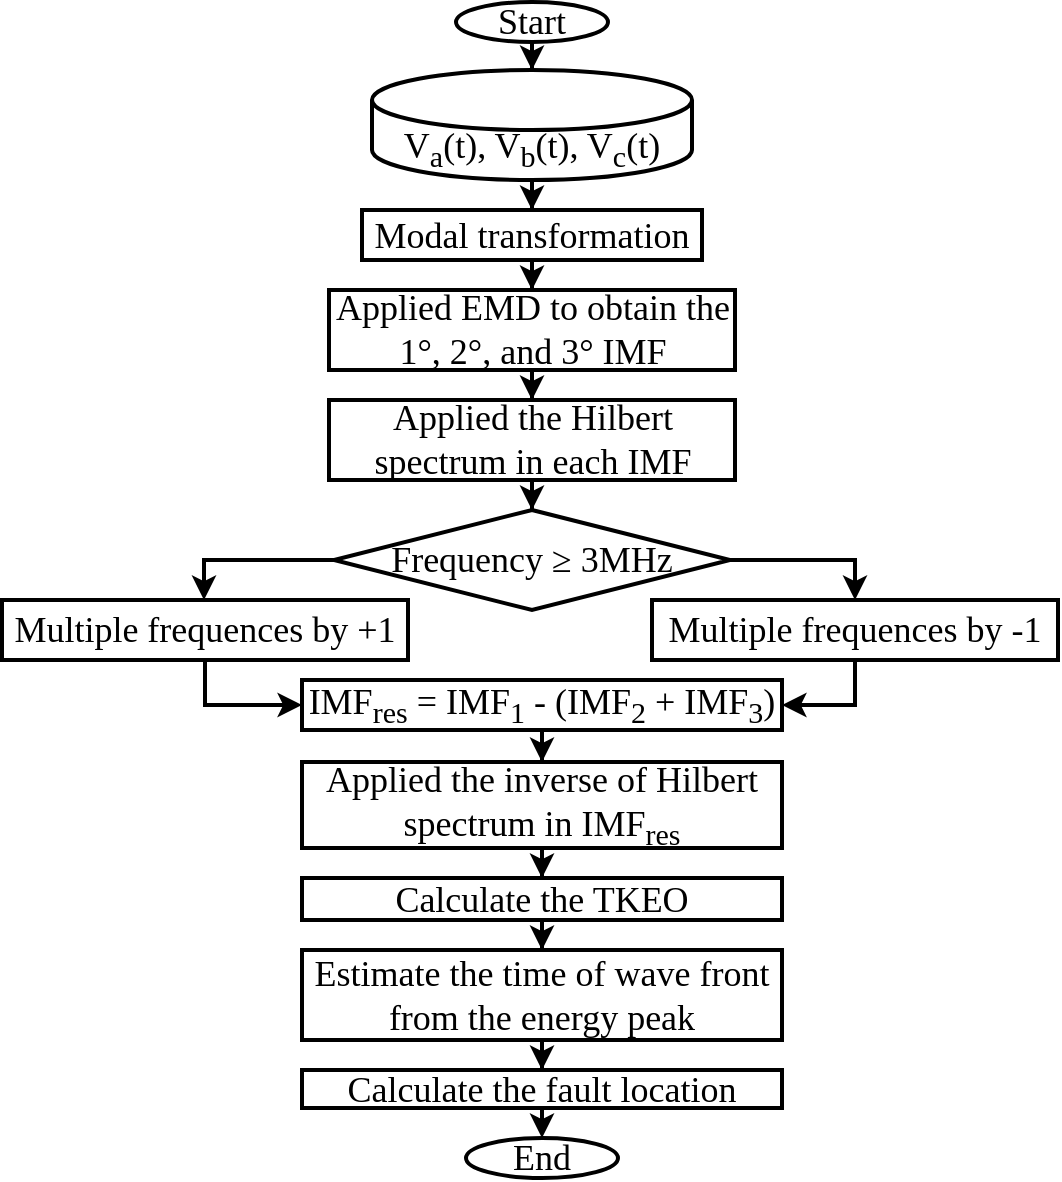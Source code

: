 <mxfile version="24.8.3">
  <diagram name="Página-1" id="0zwEAk_isAbfg22mW7ZQ">
    <mxGraphModel dx="1252" dy="694" grid="1" gridSize="5" guides="1" tooltips="1" connect="1" arrows="1" fold="1" page="1" pageScale="1" pageWidth="827" pageHeight="1169" math="0" shadow="0">
      <root>
        <mxCell id="0" />
        <mxCell id="1" parent="0" />
        <mxCell id="dHt0ZBcLm3qYKbVKPIH8-21" value="" style="edgeStyle=orthogonalEdgeStyle;rounded=0;orthogonalLoop=1;jettySize=auto;html=1;strokeWidth=2;" edge="1" parent="1" source="dHt0ZBcLm3qYKbVKPIH8-1" target="dHt0ZBcLm3qYKbVKPIH8-3">
          <mxGeometry relative="1" as="geometry" />
        </mxCell>
        <mxCell id="dHt0ZBcLm3qYKbVKPIH8-1" value="&lt;font style=&quot;font-size: 18px;&quot; face=&quot;Times New Roman&quot;&gt;Start&lt;/font&gt;" style="ellipse;whiteSpace=wrap;html=1;strokeWidth=2;" vertex="1" parent="1">
          <mxGeometry x="522" y="81" width="76" height="20" as="geometry" />
        </mxCell>
        <mxCell id="dHt0ZBcLm3qYKbVKPIH8-22" value="" style="edgeStyle=orthogonalEdgeStyle;rounded=0;orthogonalLoop=1;jettySize=auto;html=1;strokeWidth=2;" edge="1" parent="1" source="dHt0ZBcLm3qYKbVKPIH8-3" target="dHt0ZBcLm3qYKbVKPIH8-4">
          <mxGeometry relative="1" as="geometry" />
        </mxCell>
        <mxCell id="dHt0ZBcLm3qYKbVKPIH8-3" value="&lt;font style=&quot;font-size: 18px;&quot; face=&quot;Times New Roman&quot;&gt;V&lt;sub&gt;a&lt;/sub&gt;(t), V&lt;sub&gt;b&lt;/sub&gt;(t), V&lt;sub&gt;c&lt;/sub&gt;(t)&lt;/font&gt;" style="shape=cylinder3;whiteSpace=wrap;html=1;boundedLbl=1;backgroundOutline=1;size=15;strokeWidth=2;" vertex="1" parent="1">
          <mxGeometry x="480" y="115" width="160" height="55" as="geometry" />
        </mxCell>
        <mxCell id="dHt0ZBcLm3qYKbVKPIH8-24" value="" style="edgeStyle=orthogonalEdgeStyle;rounded=0;orthogonalLoop=1;jettySize=auto;html=1;strokeWidth=2;" edge="1" parent="1" source="dHt0ZBcLm3qYKbVKPIH8-4" target="dHt0ZBcLm3qYKbVKPIH8-5">
          <mxGeometry relative="1" as="geometry" />
        </mxCell>
        <mxCell id="dHt0ZBcLm3qYKbVKPIH8-4" value="&lt;font face=&quot;Times New Roman&quot; style=&quot;font-size: 18px;&quot;&gt;Modal transformation&lt;/font&gt;" style="rounded=0;whiteSpace=wrap;html=1;strokeWidth=2;" vertex="1" parent="1">
          <mxGeometry x="475" y="185" width="170" height="25" as="geometry" />
        </mxCell>
        <mxCell id="dHt0ZBcLm3qYKbVKPIH8-25" value="" style="edgeStyle=orthogonalEdgeStyle;rounded=0;orthogonalLoop=1;jettySize=auto;html=1;strokeWidth=2;" edge="1" parent="1" source="dHt0ZBcLm3qYKbVKPIH8-5" target="dHt0ZBcLm3qYKbVKPIH8-6">
          <mxGeometry relative="1" as="geometry" />
        </mxCell>
        <mxCell id="dHt0ZBcLm3qYKbVKPIH8-5" value="&lt;font face=&quot;Times New Roman&quot; style=&quot;font-size: 18px;&quot;&gt;Applied EMD to obtain the 1°, 2°, and 3° IMF&lt;/font&gt;" style="rounded=0;whiteSpace=wrap;html=1;strokeWidth=2;" vertex="1" parent="1">
          <mxGeometry x="458.5" y="225" width="203" height="40" as="geometry" />
        </mxCell>
        <mxCell id="dHt0ZBcLm3qYKbVKPIH8-26" value="" style="edgeStyle=orthogonalEdgeStyle;rounded=0;orthogonalLoop=1;jettySize=auto;html=1;strokeWidth=2;" edge="1" parent="1" source="dHt0ZBcLm3qYKbVKPIH8-6" target="dHt0ZBcLm3qYKbVKPIH8-16">
          <mxGeometry relative="1" as="geometry" />
        </mxCell>
        <mxCell id="dHt0ZBcLm3qYKbVKPIH8-6" value="&lt;font face=&quot;Times New Roman&quot; style=&quot;font-size: 18px;&quot;&gt;Applied the Hilbert spectrum in each IMF&lt;/font&gt;" style="rounded=0;whiteSpace=wrap;html=1;strokeWidth=2;" vertex="1" parent="1">
          <mxGeometry x="458.5" y="280" width="203" height="40" as="geometry" />
        </mxCell>
        <mxCell id="dHt0ZBcLm3qYKbVKPIH8-29" style="edgeStyle=orthogonalEdgeStyle;rounded=0;orthogonalLoop=1;jettySize=auto;html=1;entryX=0;entryY=0.5;entryDx=0;entryDy=0;strokeWidth=2;" edge="1" parent="1" source="dHt0ZBcLm3qYKbVKPIH8-7" target="dHt0ZBcLm3qYKbVKPIH8-9">
          <mxGeometry relative="1" as="geometry" />
        </mxCell>
        <mxCell id="dHt0ZBcLm3qYKbVKPIH8-7" value="&lt;font face=&quot;Times New Roman&quot; style=&quot;font-size: 18px;&quot;&gt;Multiple frequences by +1&lt;/font&gt;" style="rounded=0;whiteSpace=wrap;html=1;strokeWidth=2;" vertex="1" parent="1">
          <mxGeometry x="295" y="380" width="203" height="30" as="geometry" />
        </mxCell>
        <mxCell id="dHt0ZBcLm3qYKbVKPIH8-30" style="edgeStyle=orthogonalEdgeStyle;rounded=0;orthogonalLoop=1;jettySize=auto;html=1;entryX=1;entryY=0.5;entryDx=0;entryDy=0;strokeWidth=2;" edge="1" parent="1" source="dHt0ZBcLm3qYKbVKPIH8-8" target="dHt0ZBcLm3qYKbVKPIH8-9">
          <mxGeometry relative="1" as="geometry" />
        </mxCell>
        <mxCell id="dHt0ZBcLm3qYKbVKPIH8-8" value="&lt;font face=&quot;Times New Roman&quot; style=&quot;font-size: 18px;&quot;&gt;Multiple frequences by -1&lt;/font&gt;" style="rounded=0;whiteSpace=wrap;html=1;strokeWidth=2;" vertex="1" parent="1">
          <mxGeometry x="620" y="380" width="203" height="30" as="geometry" />
        </mxCell>
        <mxCell id="dHt0ZBcLm3qYKbVKPIH8-31" value="" style="edgeStyle=orthogonalEdgeStyle;rounded=0;orthogonalLoop=1;jettySize=auto;html=1;strokeWidth=2;" edge="1" parent="1" source="dHt0ZBcLm3qYKbVKPIH8-9" target="dHt0ZBcLm3qYKbVKPIH8-10">
          <mxGeometry relative="1" as="geometry" />
        </mxCell>
        <mxCell id="dHt0ZBcLm3qYKbVKPIH8-9" value="&lt;font face=&quot;Times New Roman&quot; style=&quot;font-size: 18px;&quot;&gt;IMF&lt;sub&gt;res&lt;/sub&gt; = IMF&lt;sub&gt;1&lt;/sub&gt; - (IMF&lt;sub&gt;2&lt;/sub&gt; + IMF&lt;sub&gt;3&lt;/sub&gt;)&lt;/font&gt;" style="rounded=0;whiteSpace=wrap;html=1;strokeWidth=2;" vertex="1" parent="1">
          <mxGeometry x="445" y="420" width="240" height="25" as="geometry" />
        </mxCell>
        <mxCell id="dHt0ZBcLm3qYKbVKPIH8-32" value="" style="edgeStyle=orthogonalEdgeStyle;rounded=0;orthogonalLoop=1;jettySize=auto;html=1;strokeWidth=2;" edge="1" parent="1" source="dHt0ZBcLm3qYKbVKPIH8-10" target="dHt0ZBcLm3qYKbVKPIH8-11">
          <mxGeometry relative="1" as="geometry" />
        </mxCell>
        <mxCell id="dHt0ZBcLm3qYKbVKPIH8-10" value="&lt;font face=&quot;Times New Roman&quot; style=&quot;font-size: 18px;&quot;&gt;Applied the inverse of Hilbert spectrum in IMF&lt;sub&gt;res&lt;/sub&gt;&lt;/font&gt;" style="rounded=0;whiteSpace=wrap;html=1;strokeWidth=2;" vertex="1" parent="1">
          <mxGeometry x="445" y="461" width="240" height="43" as="geometry" />
        </mxCell>
        <mxCell id="dHt0ZBcLm3qYKbVKPIH8-33" value="" style="edgeStyle=orthogonalEdgeStyle;rounded=0;orthogonalLoop=1;jettySize=auto;html=1;strokeWidth=2;" edge="1" parent="1" source="dHt0ZBcLm3qYKbVKPIH8-11" target="dHt0ZBcLm3qYKbVKPIH8-12">
          <mxGeometry relative="1" as="geometry" />
        </mxCell>
        <mxCell id="dHt0ZBcLm3qYKbVKPIH8-11" value="&lt;font face=&quot;Times New Roman&quot;&gt;&lt;span style=&quot;font-size: 18px;&quot;&gt;Calculate the TKEO&lt;/span&gt;&lt;/font&gt;" style="rounded=0;whiteSpace=wrap;html=1;strokeWidth=2;" vertex="1" parent="1">
          <mxGeometry x="445" y="519" width="240" height="21" as="geometry" />
        </mxCell>
        <mxCell id="dHt0ZBcLm3qYKbVKPIH8-34" style="edgeStyle=orthogonalEdgeStyle;rounded=0;orthogonalLoop=1;jettySize=auto;html=1;strokeWidth=2;" edge="1" parent="1" source="dHt0ZBcLm3qYKbVKPIH8-12" target="dHt0ZBcLm3qYKbVKPIH8-13">
          <mxGeometry relative="1" as="geometry" />
        </mxCell>
        <mxCell id="dHt0ZBcLm3qYKbVKPIH8-12" value="&lt;font face=&quot;Times New Roman&quot;&gt;&lt;span style=&quot;font-size: 18px;&quot;&gt;Estimate the time of wave front from the energy peak&lt;/span&gt;&lt;/font&gt;" style="rounded=0;whiteSpace=wrap;html=1;strokeWidth=2;" vertex="1" parent="1">
          <mxGeometry x="445" y="555" width="240" height="45" as="geometry" />
        </mxCell>
        <mxCell id="dHt0ZBcLm3qYKbVKPIH8-36" style="edgeStyle=orthogonalEdgeStyle;rounded=0;orthogonalLoop=1;jettySize=auto;html=1;exitX=0.5;exitY=1;exitDx=0;exitDy=0;entryX=0.5;entryY=0;entryDx=0;entryDy=0;strokeWidth=2;" edge="1" parent="1" source="dHt0ZBcLm3qYKbVKPIH8-13" target="dHt0ZBcLm3qYKbVKPIH8-15">
          <mxGeometry relative="1" as="geometry" />
        </mxCell>
        <mxCell id="dHt0ZBcLm3qYKbVKPIH8-13" value="&lt;font face=&quot;Times New Roman&quot;&gt;&lt;span style=&quot;font-size: 18px;&quot;&gt;Calculate the fault location&lt;/span&gt;&lt;/font&gt;" style="rounded=0;whiteSpace=wrap;html=1;strokeWidth=2;" vertex="1" parent="1">
          <mxGeometry x="445" y="615" width="240" height="19" as="geometry" />
        </mxCell>
        <mxCell id="dHt0ZBcLm3qYKbVKPIH8-15" value="&lt;font style=&quot;font-size: 18px;&quot; face=&quot;Times New Roman&quot;&gt;End&lt;/font&gt;" style="ellipse;whiteSpace=wrap;html=1;strokeWidth=2;" vertex="1" parent="1">
          <mxGeometry x="527" y="649" width="76" height="20" as="geometry" />
        </mxCell>
        <mxCell id="dHt0ZBcLm3qYKbVKPIH8-27" value="" style="edgeStyle=orthogonalEdgeStyle;rounded=0;orthogonalLoop=1;jettySize=auto;html=1;strokeWidth=2;" edge="1" parent="1" source="dHt0ZBcLm3qYKbVKPIH8-16" target="dHt0ZBcLm3qYKbVKPIH8-7">
          <mxGeometry relative="1" as="geometry">
            <Array as="points">
              <mxPoint x="396" y="360" />
            </Array>
          </mxGeometry>
        </mxCell>
        <mxCell id="dHt0ZBcLm3qYKbVKPIH8-28" style="edgeStyle=orthogonalEdgeStyle;rounded=0;orthogonalLoop=1;jettySize=auto;html=1;exitX=1;exitY=0.5;exitDx=0;exitDy=0;entryX=0.5;entryY=0;entryDx=0;entryDy=0;strokeWidth=2;" edge="1" parent="1" source="dHt0ZBcLm3qYKbVKPIH8-16" target="dHt0ZBcLm3qYKbVKPIH8-8">
          <mxGeometry relative="1" as="geometry" />
        </mxCell>
        <mxCell id="dHt0ZBcLm3qYKbVKPIH8-16" value="&lt;font style=&quot;font-size: 18px;&quot; face=&quot;Times New Roman&quot;&gt;Frequency ≥&amp;nbsp;3MHz&lt;/font&gt;" style="rhombus;whiteSpace=wrap;html=1;strokeWidth=2;" vertex="1" parent="1">
          <mxGeometry x="461" y="335" width="198" height="50" as="geometry" />
        </mxCell>
      </root>
    </mxGraphModel>
  </diagram>
</mxfile>
